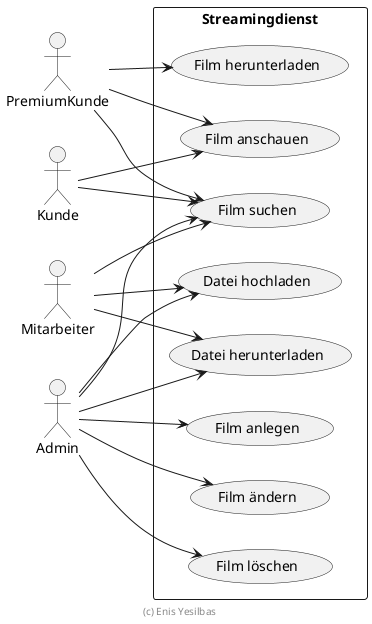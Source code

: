
@startuml Use Cases

left to right direction
skinparam packageStyle rect
skinparam componentStyle uml2

actor Kunde
actor PremiumKunde
actor Mitarbeiter
actor Admin

rectangle Streamingdienst {
    Kunde --> (Film suchen)
    Kunde --> (Film anschauen)
    PremiumKunde --> (Film anschauen)
    PremiumKunde --> (Film suchen)
    PremiumKunde --> (Film herunterladen)
    Mitarbeiter --> (Film suchen)
    Mitarbeiter --> (Datei hochladen)
    Mitarbeiter --> (Datei herunterladen)
    Admin --> (Film suchen)
    Admin --> (Film anlegen)
    Admin --> (Film ändern)
    Admin --> (Film löschen)
    Admin --> (Datei hochladen)
    Admin --> (Datei herunterladen)
}

footer (c) Enis Yesilbas

@enduml
